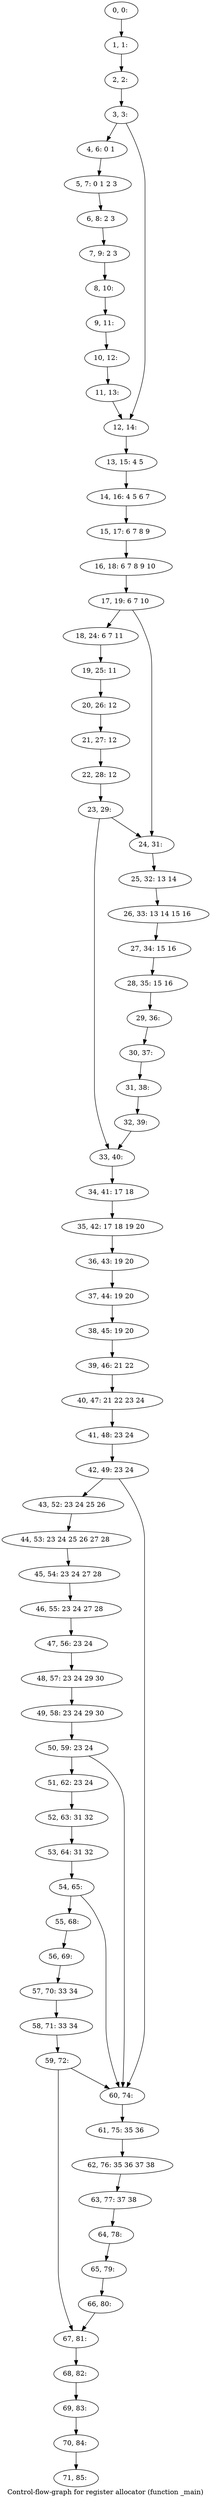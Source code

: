 digraph G {
graph [label="Control-flow-graph for register allocator (function _main)"]
0[label="0, 0: "];
1[label="1, 1: "];
2[label="2, 2: "];
3[label="3, 3: "];
4[label="4, 6: 0 1 "];
5[label="5, 7: 0 1 2 3 "];
6[label="6, 8: 2 3 "];
7[label="7, 9: 2 3 "];
8[label="8, 10: "];
9[label="9, 11: "];
10[label="10, 12: "];
11[label="11, 13: "];
12[label="12, 14: "];
13[label="13, 15: 4 5 "];
14[label="14, 16: 4 5 6 7 "];
15[label="15, 17: 6 7 8 9 "];
16[label="16, 18: 6 7 8 9 10 "];
17[label="17, 19: 6 7 10 "];
18[label="18, 24: 6 7 11 "];
19[label="19, 25: 11 "];
20[label="20, 26: 12 "];
21[label="21, 27: 12 "];
22[label="22, 28: 12 "];
23[label="23, 29: "];
24[label="24, 31: "];
25[label="25, 32: 13 14 "];
26[label="26, 33: 13 14 15 16 "];
27[label="27, 34: 15 16 "];
28[label="28, 35: 15 16 "];
29[label="29, 36: "];
30[label="30, 37: "];
31[label="31, 38: "];
32[label="32, 39: "];
33[label="33, 40: "];
34[label="34, 41: 17 18 "];
35[label="35, 42: 17 18 19 20 "];
36[label="36, 43: 19 20 "];
37[label="37, 44: 19 20 "];
38[label="38, 45: 19 20 "];
39[label="39, 46: 21 22 "];
40[label="40, 47: 21 22 23 24 "];
41[label="41, 48: 23 24 "];
42[label="42, 49: 23 24 "];
43[label="43, 52: 23 24 25 26 "];
44[label="44, 53: 23 24 25 26 27 28 "];
45[label="45, 54: 23 24 27 28 "];
46[label="46, 55: 23 24 27 28 "];
47[label="47, 56: 23 24 "];
48[label="48, 57: 23 24 29 30 "];
49[label="49, 58: 23 24 29 30 "];
50[label="50, 59: 23 24 "];
51[label="51, 62: 23 24 "];
52[label="52, 63: 31 32 "];
53[label="53, 64: 31 32 "];
54[label="54, 65: "];
55[label="55, 68: "];
56[label="56, 69: "];
57[label="57, 70: 33 34 "];
58[label="58, 71: 33 34 "];
59[label="59, 72: "];
60[label="60, 74: "];
61[label="61, 75: 35 36 "];
62[label="62, 76: 35 36 37 38 "];
63[label="63, 77: 37 38 "];
64[label="64, 78: "];
65[label="65, 79: "];
66[label="66, 80: "];
67[label="67, 81: "];
68[label="68, 82: "];
69[label="69, 83: "];
70[label="70, 84: "];
71[label="71, 85: "];
0->1 ;
1->2 ;
2->3 ;
3->4 ;
3->12 ;
4->5 ;
5->6 ;
6->7 ;
7->8 ;
8->9 ;
9->10 ;
10->11 ;
11->12 ;
12->13 ;
13->14 ;
14->15 ;
15->16 ;
16->17 ;
17->18 ;
17->24 ;
18->19 ;
19->20 ;
20->21 ;
21->22 ;
22->23 ;
23->24 ;
23->33 ;
24->25 ;
25->26 ;
26->27 ;
27->28 ;
28->29 ;
29->30 ;
30->31 ;
31->32 ;
32->33 ;
33->34 ;
34->35 ;
35->36 ;
36->37 ;
37->38 ;
38->39 ;
39->40 ;
40->41 ;
41->42 ;
42->43 ;
42->60 ;
43->44 ;
44->45 ;
45->46 ;
46->47 ;
47->48 ;
48->49 ;
49->50 ;
50->51 ;
50->60 ;
51->52 ;
52->53 ;
53->54 ;
54->55 ;
54->60 ;
55->56 ;
56->57 ;
57->58 ;
58->59 ;
59->60 ;
59->67 ;
60->61 ;
61->62 ;
62->63 ;
63->64 ;
64->65 ;
65->66 ;
66->67 ;
67->68 ;
68->69 ;
69->70 ;
70->71 ;
}
